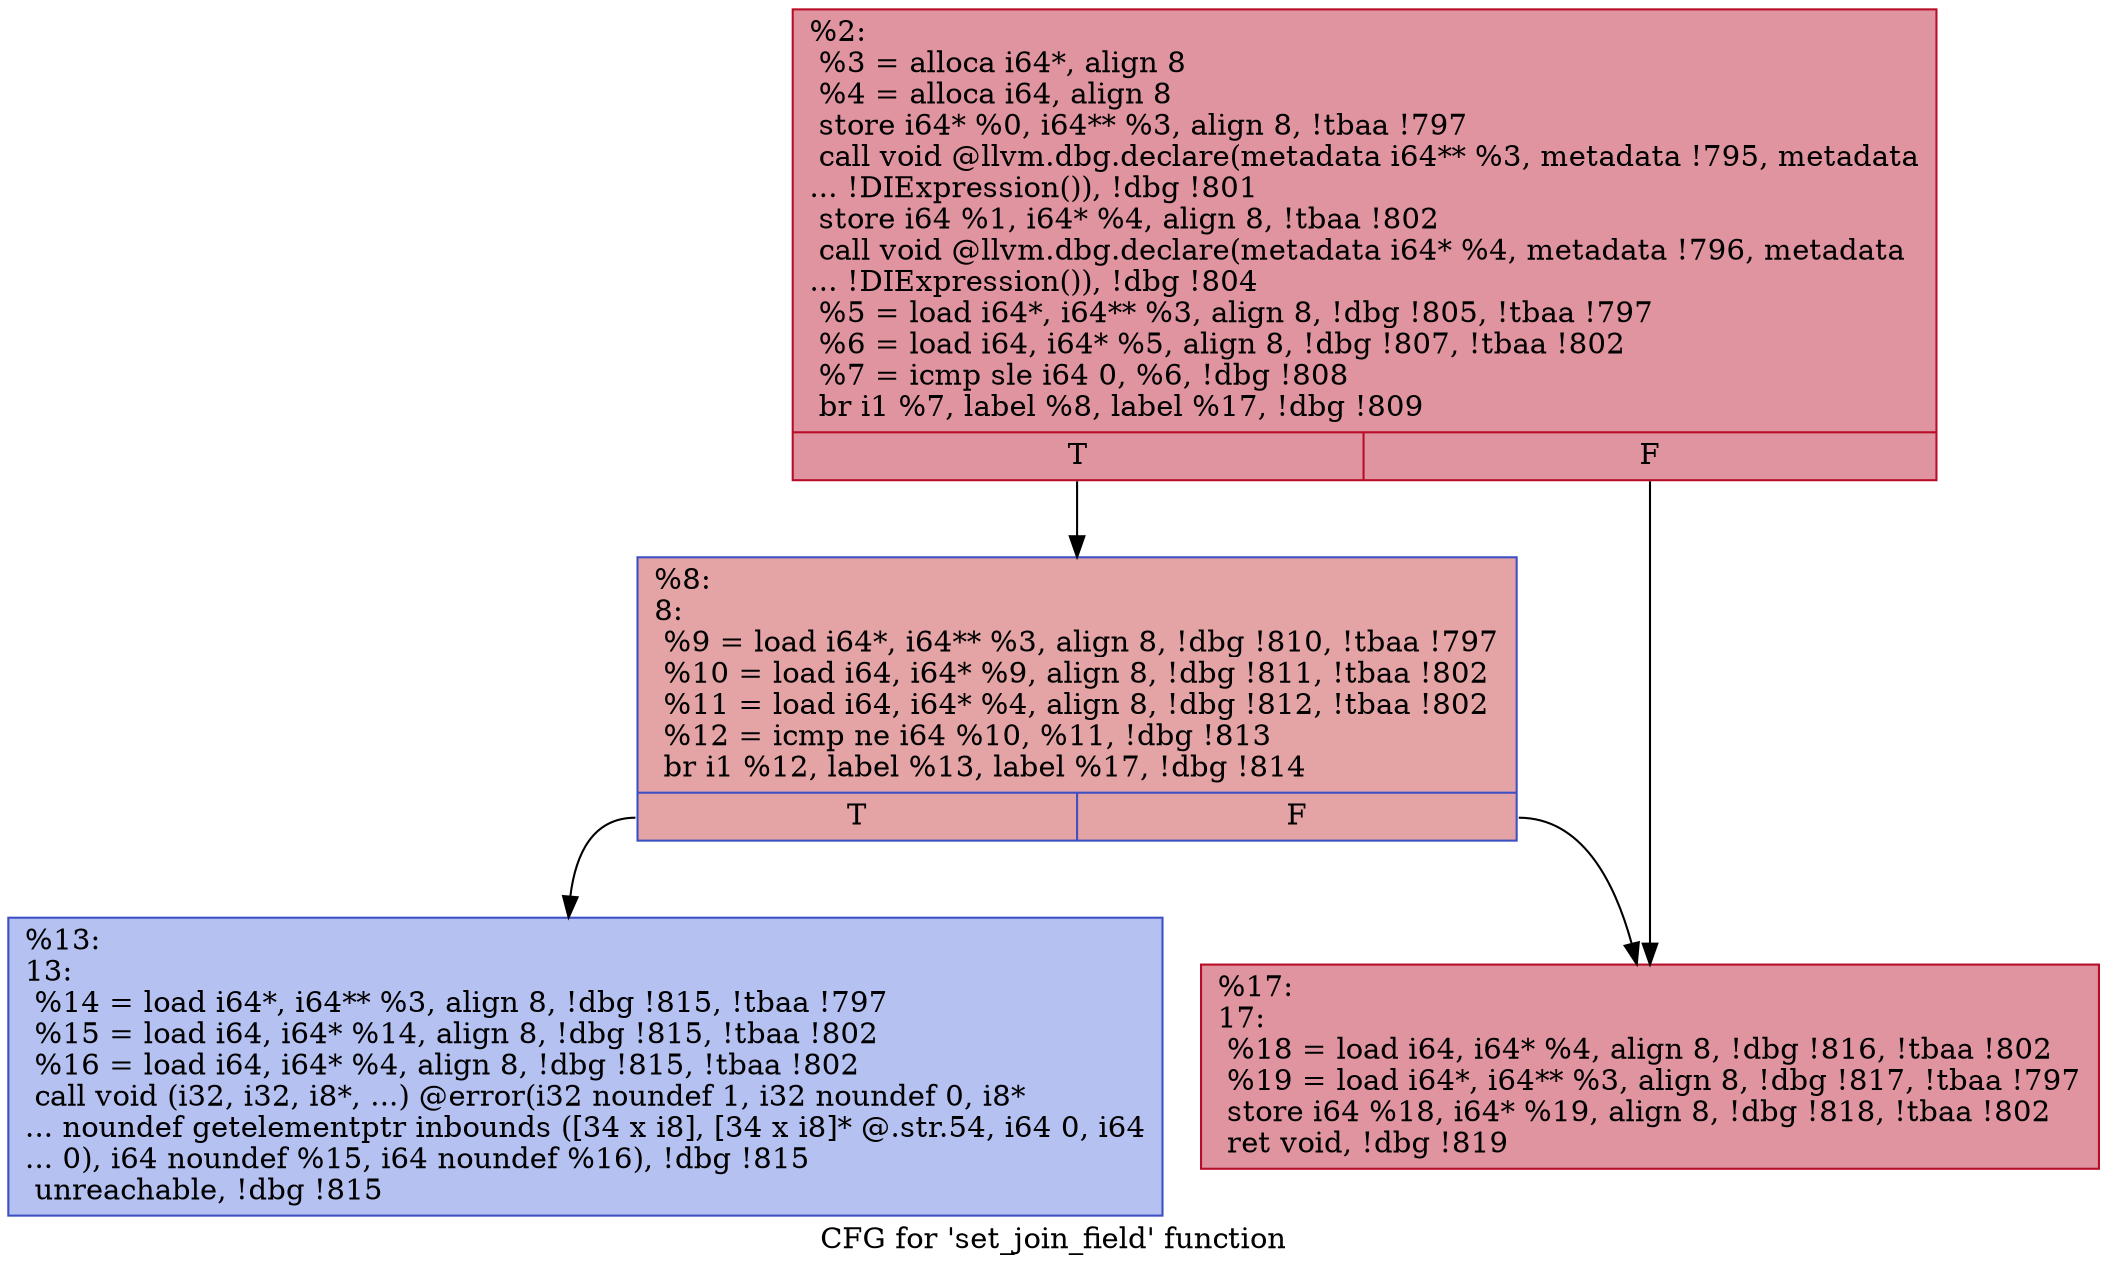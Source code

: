 digraph "CFG for 'set_join_field' function" {
	label="CFG for 'set_join_field' function";

	Node0x939750 [shape=record,color="#b70d28ff", style=filled, fillcolor="#b70d2870",label="{%2:\l  %3 = alloca i64*, align 8\l  %4 = alloca i64, align 8\l  store i64* %0, i64** %3, align 8, !tbaa !797\l  call void @llvm.dbg.declare(metadata i64** %3, metadata !795, metadata\l... !DIExpression()), !dbg !801\l  store i64 %1, i64* %4, align 8, !tbaa !802\l  call void @llvm.dbg.declare(metadata i64* %4, metadata !796, metadata\l... !DIExpression()), !dbg !804\l  %5 = load i64*, i64** %3, align 8, !dbg !805, !tbaa !797\l  %6 = load i64, i64* %5, align 8, !dbg !807, !tbaa !802\l  %7 = icmp sle i64 0, %6, !dbg !808\l  br i1 %7, label %8, label %17, !dbg !809\l|{<s0>T|<s1>F}}"];
	Node0x939750:s0 -> Node0x940ba0;
	Node0x939750:s1 -> Node0x940c70;
	Node0x940ba0 [shape=record,color="#3d50c3ff", style=filled, fillcolor="#c32e3170",label="{%8:\l8:                                                \l  %9 = load i64*, i64** %3, align 8, !dbg !810, !tbaa !797\l  %10 = load i64, i64* %9, align 8, !dbg !811, !tbaa !802\l  %11 = load i64, i64* %4, align 8, !dbg !812, !tbaa !802\l  %12 = icmp ne i64 %10, %11, !dbg !813\l  br i1 %12, label %13, label %17, !dbg !814\l|{<s0>T|<s1>F}}"];
	Node0x940ba0:s0 -> Node0x940c20;
	Node0x940ba0:s1 -> Node0x940c70;
	Node0x940c20 [shape=record,color="#3d50c3ff", style=filled, fillcolor="#5572df70",label="{%13:\l13:                                               \l  %14 = load i64*, i64** %3, align 8, !dbg !815, !tbaa !797\l  %15 = load i64, i64* %14, align 8, !dbg !815, !tbaa !802\l  %16 = load i64, i64* %4, align 8, !dbg !815, !tbaa !802\l  call void (i32, i32, i8*, ...) @error(i32 noundef 1, i32 noundef 0, i8*\l... noundef getelementptr inbounds ([34 x i8], [34 x i8]* @.str.54, i64 0, i64\l... 0), i64 noundef %15, i64 noundef %16), !dbg !815\l  unreachable, !dbg !815\l}"];
	Node0x940c70 [shape=record,color="#b70d28ff", style=filled, fillcolor="#b70d2870",label="{%17:\l17:                                               \l  %18 = load i64, i64* %4, align 8, !dbg !816, !tbaa !802\l  %19 = load i64*, i64** %3, align 8, !dbg !817, !tbaa !797\l  store i64 %18, i64* %19, align 8, !dbg !818, !tbaa !802\l  ret void, !dbg !819\l}"];
}
